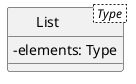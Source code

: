 @startuml
hide circle
skinparam classAttributeIconSize 0

class "List< Type >" as List {
    -elements: Type
}
@enduml